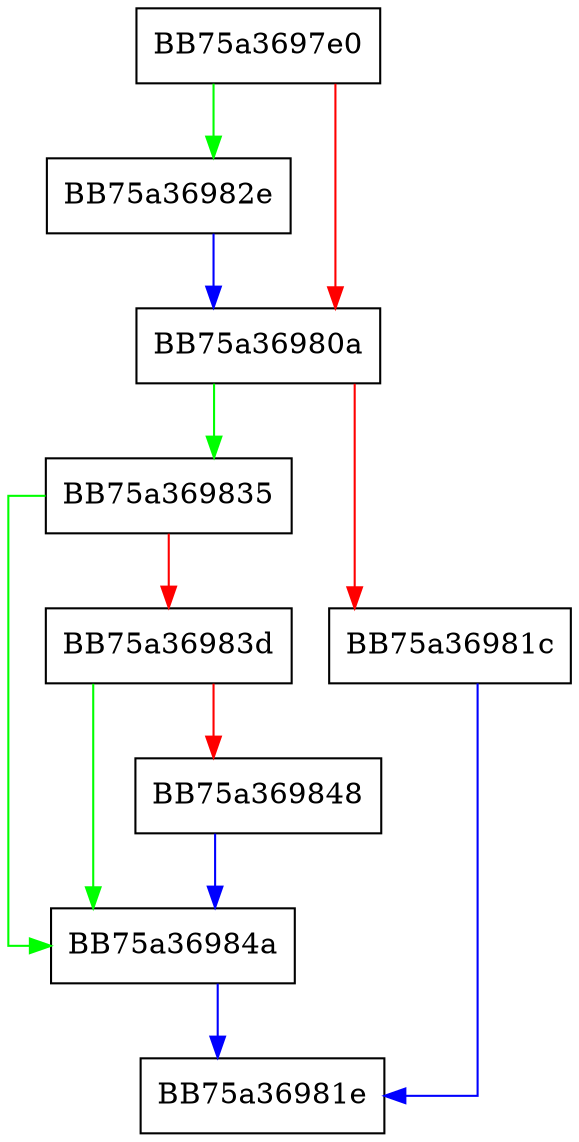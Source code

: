 digraph is_PUA_threat_ix {
  node [shape="box"];
  graph [splines=ortho];
  BB75a3697e0 -> BB75a36982e [color="green"];
  BB75a3697e0 -> BB75a36980a [color="red"];
  BB75a36980a -> BB75a369835 [color="green"];
  BB75a36980a -> BB75a36981c [color="red"];
  BB75a36981c -> BB75a36981e [color="blue"];
  BB75a36982e -> BB75a36980a [color="blue"];
  BB75a369835 -> BB75a36984a [color="green"];
  BB75a369835 -> BB75a36983d [color="red"];
  BB75a36983d -> BB75a36984a [color="green"];
  BB75a36983d -> BB75a369848 [color="red"];
  BB75a369848 -> BB75a36984a [color="blue"];
  BB75a36984a -> BB75a36981e [color="blue"];
}
